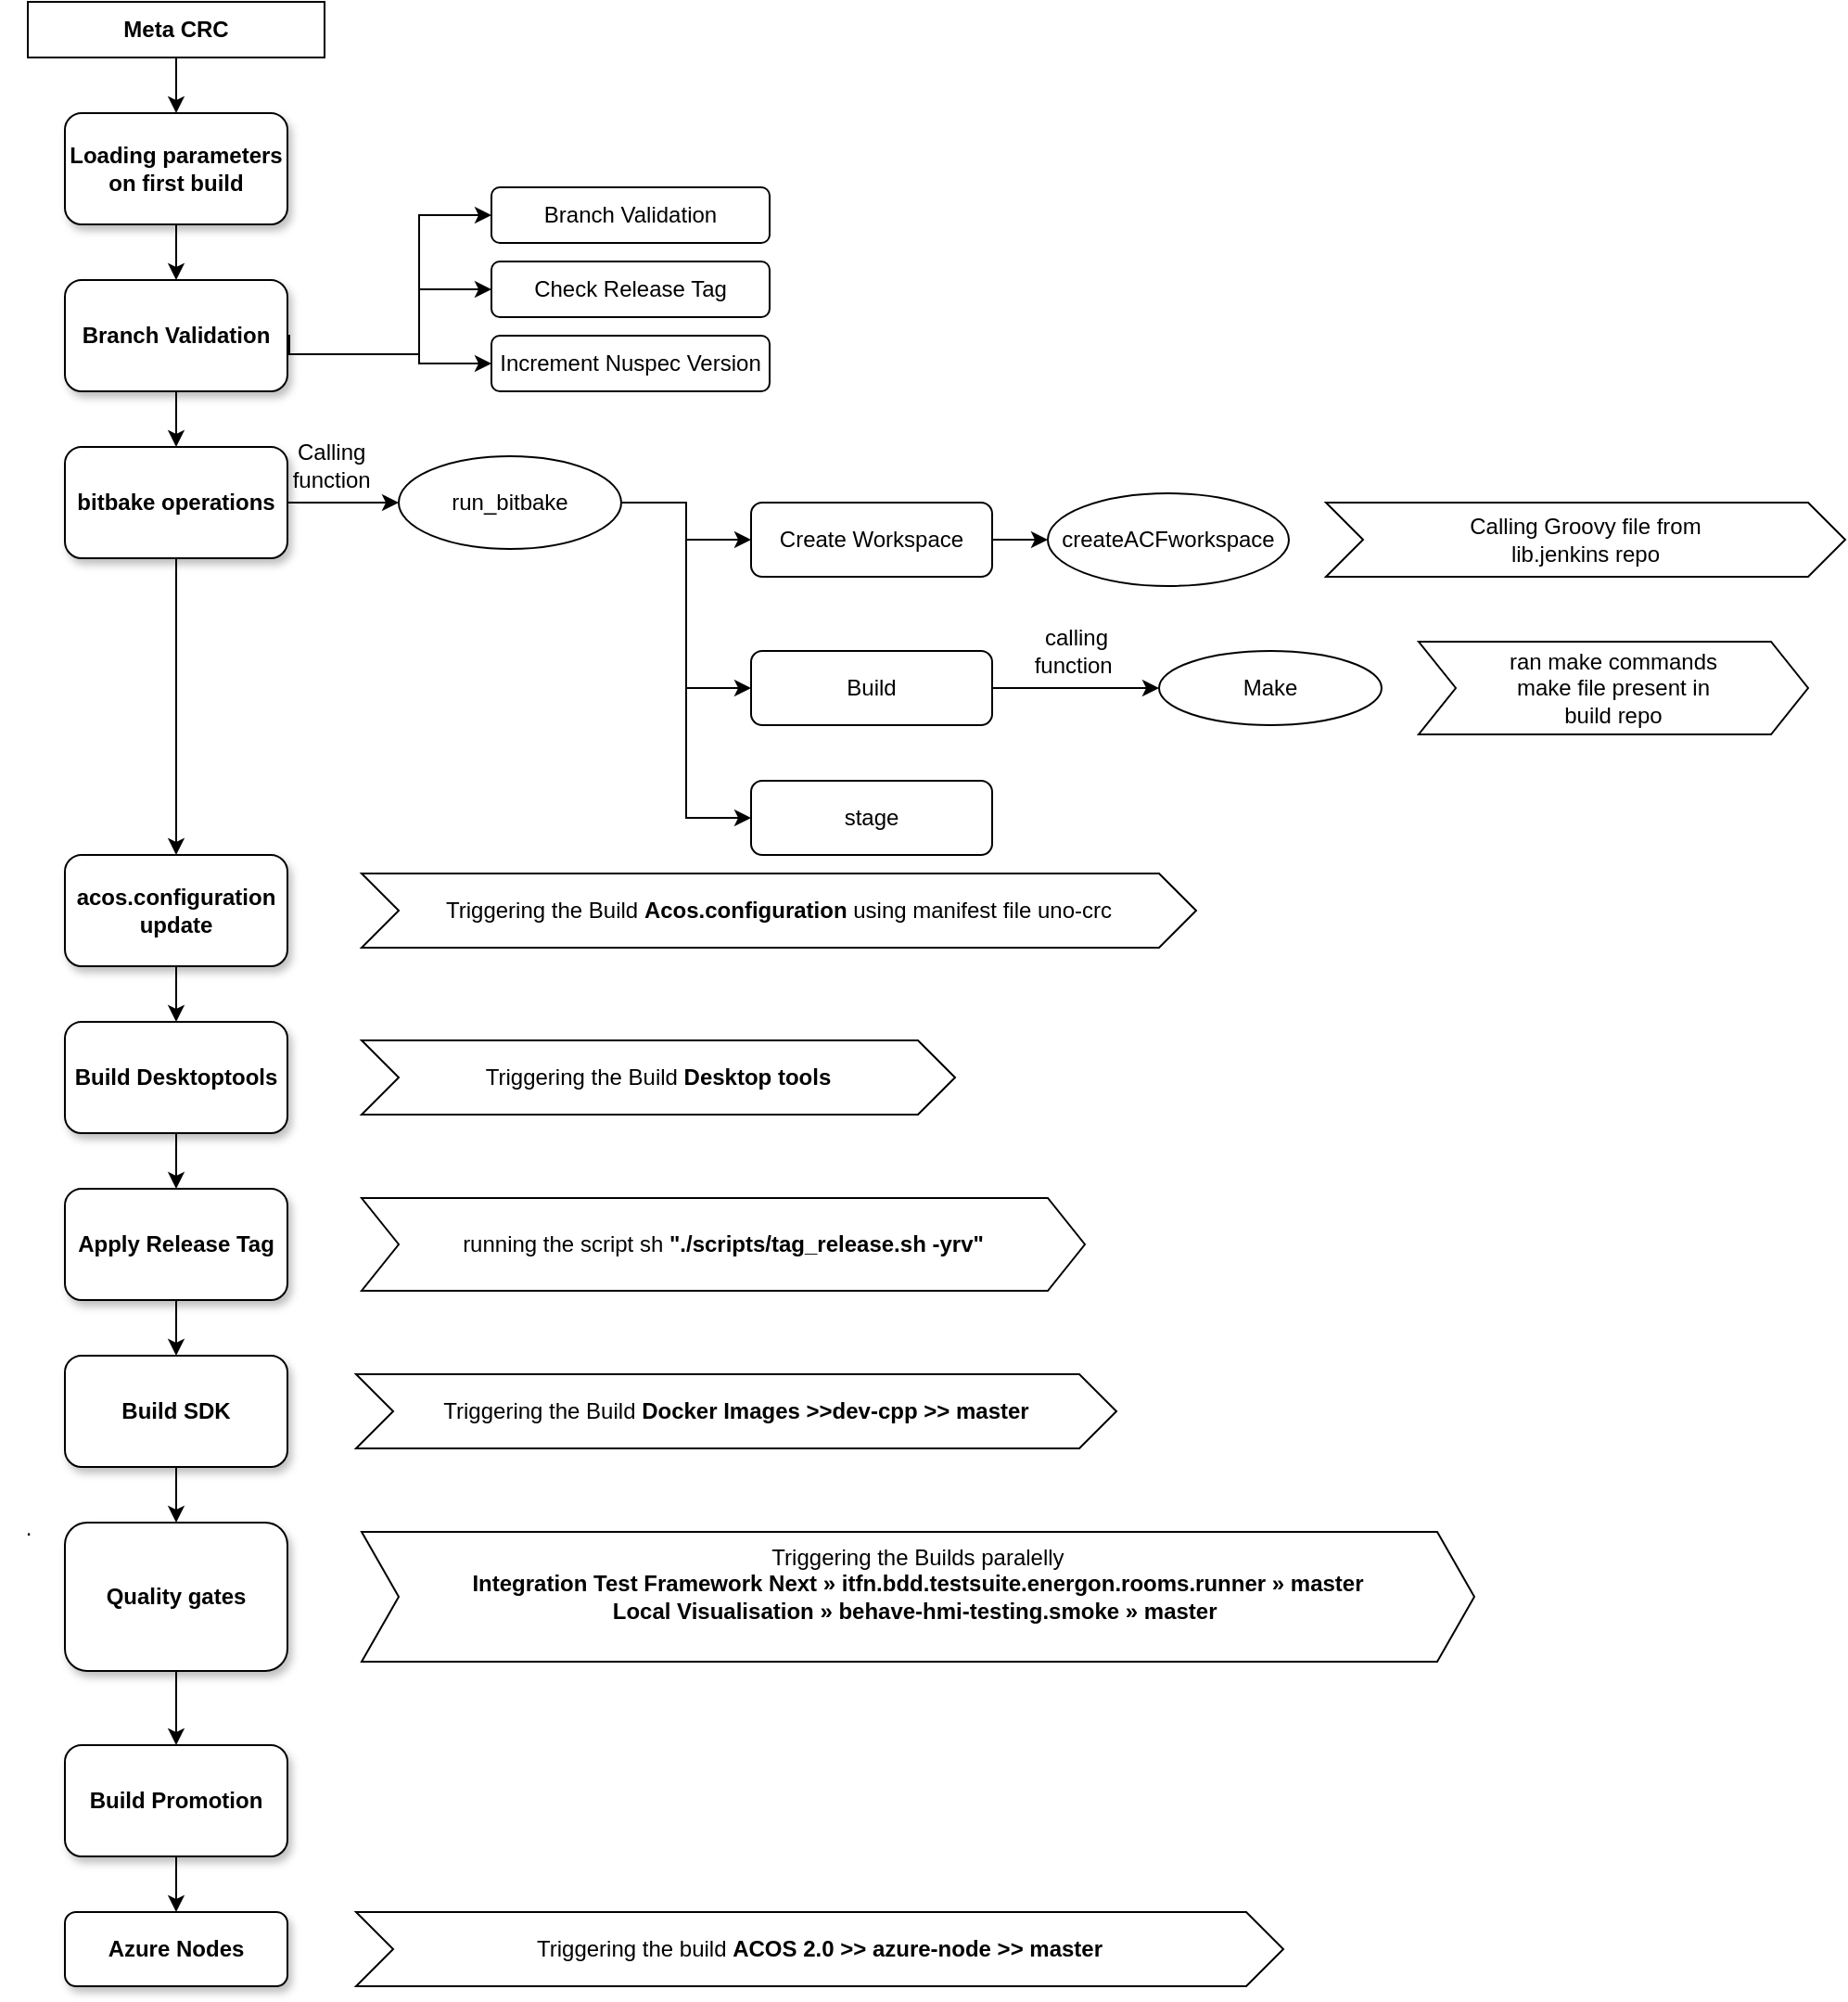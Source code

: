 <mxfile version="24.6.4" type="github">
  <diagram name="Page-1" id="8J8CI9a2RkK4PR5-pnM1">
    <mxGraphModel dx="2140" dy="470" grid="1" gridSize="10" guides="1" tooltips="1" connect="1" arrows="1" fold="1" page="1" pageScale="1" pageWidth="850" pageHeight="1100" math="0" shadow="0">
      <root>
        <mxCell id="0" />
        <mxCell id="1" parent="0" />
        <mxCell id="qxKDzWrQgZj0N8IZbKUJ-59" value="" style="edgeStyle=orthogonalEdgeStyle;rounded=0;orthogonalLoop=1;jettySize=auto;html=1;" parent="1" source="qxKDzWrQgZj0N8IZbKUJ-1" target="qxKDzWrQgZj0N8IZbKUJ-2" edge="1">
          <mxGeometry relative="1" as="geometry" />
        </mxCell>
        <mxCell id="qxKDzWrQgZj0N8IZbKUJ-1" value="Loading parameters on first build" style="rounded=1;whiteSpace=wrap;html=1;shadow=1;fontStyle=1" parent="1" vertex="1">
          <mxGeometry x="30" y="190" width="120" height="60" as="geometry" />
        </mxCell>
        <mxCell id="qxKDzWrQgZj0N8IZbKUJ-60" value="" style="edgeStyle=orthogonalEdgeStyle;rounded=0;orthogonalLoop=1;jettySize=auto;html=1;" parent="1" source="qxKDzWrQgZj0N8IZbKUJ-2" target="qxKDzWrQgZj0N8IZbKUJ-3" edge="1">
          <mxGeometry relative="1" as="geometry" />
        </mxCell>
        <mxCell id="qxKDzWrQgZj0N8IZbKUJ-2" value="&lt;b&gt;Branch Validation&lt;/b&gt;" style="rounded=1;whiteSpace=wrap;html=1;shadow=1;" parent="1" vertex="1">
          <mxGeometry x="30" y="280" width="120" height="60" as="geometry" />
        </mxCell>
        <mxCell id="qxKDzWrQgZj0N8IZbKUJ-8" style="edgeStyle=orthogonalEdgeStyle;rounded=0;orthogonalLoop=1;jettySize=auto;html=1;exitX=1;exitY=0.5;exitDx=0;exitDy=0;entryX=0;entryY=0.5;entryDx=0;entryDy=0;" parent="1" source="qxKDzWrQgZj0N8IZbKUJ-3" target="qxKDzWrQgZj0N8IZbKUJ-5" edge="1">
          <mxGeometry relative="1" as="geometry" />
        </mxCell>
        <mxCell id="qxKDzWrQgZj0N8IZbKUJ-3" value="&lt;b&gt;bitbake operations&lt;/b&gt;" style="rounded=1;whiteSpace=wrap;html=1;shadow=1;" parent="1" vertex="1">
          <mxGeometry x="30" y="370" width="120" height="60" as="geometry" />
        </mxCell>
        <mxCell id="qxKDzWrQgZj0N8IZbKUJ-22" style="edgeStyle=orthogonalEdgeStyle;rounded=0;orthogonalLoop=1;jettySize=auto;html=1;exitX=1;exitY=0.5;exitDx=0;exitDy=0;entryX=0;entryY=0.5;entryDx=0;entryDy=0;" parent="1" source="qxKDzWrQgZj0N8IZbKUJ-5" target="qxKDzWrQgZj0N8IZbKUJ-10" edge="1">
          <mxGeometry relative="1" as="geometry" />
        </mxCell>
        <mxCell id="qxKDzWrQgZj0N8IZbKUJ-24" style="edgeStyle=orthogonalEdgeStyle;rounded=0;orthogonalLoop=1;jettySize=auto;html=1;exitX=1;exitY=0.5;exitDx=0;exitDy=0;entryX=0;entryY=0.5;entryDx=0;entryDy=0;" parent="1" source="qxKDzWrQgZj0N8IZbKUJ-5" target="qxKDzWrQgZj0N8IZbKUJ-11" edge="1">
          <mxGeometry relative="1" as="geometry" />
        </mxCell>
        <mxCell id="qxKDzWrQgZj0N8IZbKUJ-33" style="edgeStyle=orthogonalEdgeStyle;rounded=0;orthogonalLoop=1;jettySize=auto;html=1;exitX=1;exitY=0.5;exitDx=0;exitDy=0;entryX=0;entryY=0.5;entryDx=0;entryDy=0;" parent="1" source="qxKDzWrQgZj0N8IZbKUJ-5" target="qxKDzWrQgZj0N8IZbKUJ-25" edge="1">
          <mxGeometry relative="1" as="geometry" />
        </mxCell>
        <mxCell id="qxKDzWrQgZj0N8IZbKUJ-5" value="run_bitbake" style="ellipse;whiteSpace=wrap;html=1;" parent="1" vertex="1">
          <mxGeometry x="210" y="375" width="120" height="50" as="geometry" />
        </mxCell>
        <mxCell id="qxKDzWrQgZj0N8IZbKUJ-9" value="Calling&amp;nbsp;&lt;br&gt;function&amp;nbsp;" style="text;html=1;align=center;verticalAlign=middle;resizable=0;points=[];autosize=1;strokeColor=none;fillColor=none;" parent="1" vertex="1">
          <mxGeometry x="140" y="360" width="70" height="40" as="geometry" />
        </mxCell>
        <mxCell id="2aUiwVNK7H2atm20lD8y-3" value="" style="edgeStyle=orthogonalEdgeStyle;rounded=0;orthogonalLoop=1;jettySize=auto;html=1;" parent="1" source="qxKDzWrQgZj0N8IZbKUJ-10" target="qxKDzWrQgZj0N8IZbKUJ-12" edge="1">
          <mxGeometry relative="1" as="geometry" />
        </mxCell>
        <mxCell id="qxKDzWrQgZj0N8IZbKUJ-10" value="Create Workspace" style="rounded=1;whiteSpace=wrap;html=1;" parent="1" vertex="1">
          <mxGeometry x="400" y="400" width="130" height="40" as="geometry" />
        </mxCell>
        <mxCell id="qxKDzWrQgZj0N8IZbKUJ-28" style="edgeStyle=orthogonalEdgeStyle;rounded=0;orthogonalLoop=1;jettySize=auto;html=1;exitX=1;exitY=0.5;exitDx=0;exitDy=0;entryX=0;entryY=0.5;entryDx=0;entryDy=0;" parent="1" source="qxKDzWrQgZj0N8IZbKUJ-11" target="qxKDzWrQgZj0N8IZbKUJ-26" edge="1">
          <mxGeometry relative="1" as="geometry" />
        </mxCell>
        <mxCell id="qxKDzWrQgZj0N8IZbKUJ-11" value="Build" style="rounded=1;whiteSpace=wrap;html=1;" parent="1" vertex="1">
          <mxGeometry x="400" y="480" width="130" height="40" as="geometry" />
        </mxCell>
        <mxCell id="qxKDzWrQgZj0N8IZbKUJ-12" value="createACFworkspace" style="ellipse;whiteSpace=wrap;html=1;fontStyle=0" parent="1" vertex="1">
          <mxGeometry x="560" y="395" width="130" height="50" as="geometry" />
        </mxCell>
        <mxCell id="qxKDzWrQgZj0N8IZbKUJ-18" value="Calling Groovy file from &lt;br/&gt;lib.jenkins repo&lt;div style=&quot;display:none&quot; id=&quot;SDCloudData&quot;&gt;&lt;/div&gt;" style="shape=step;perimeter=stepPerimeter;whiteSpace=wrap;html=1;fixedSize=1;" parent="1" vertex="1">
          <mxGeometry x="710" y="400" width="280" height="40" as="geometry" />
        </mxCell>
        <mxCell id="qxKDzWrQgZj0N8IZbKUJ-25" value="stage" style="rounded=1;whiteSpace=wrap;html=1;" parent="1" vertex="1">
          <mxGeometry x="400" y="550" width="130" height="40" as="geometry" />
        </mxCell>
        <mxCell id="qxKDzWrQgZj0N8IZbKUJ-26" value="Make" style="ellipse;whiteSpace=wrap;html=1;" parent="1" vertex="1">
          <mxGeometry x="620" y="480" width="120" height="40" as="geometry" />
        </mxCell>
        <mxCell id="qxKDzWrQgZj0N8IZbKUJ-29" value="calling&lt;br&gt;function&amp;nbsp;" style="text;html=1;align=center;verticalAlign=middle;resizable=0;points=[];autosize=1;strokeColor=none;fillColor=none;" parent="1" vertex="1">
          <mxGeometry x="540" y="460" width="70" height="40" as="geometry" />
        </mxCell>
        <mxCell id="qxKDzWrQgZj0N8IZbKUJ-30" value="ran make commands &lt;br/&gt;make file present in &lt;br/&gt;build repo&lt;div style=&quot;display:none&quot; id=&quot;SDCloudData&quot;&gt;&lt;/div&gt;" style="shape=step;perimeter=stepPerimeter;whiteSpace=wrap;html=1;fixedSize=1;" parent="1" vertex="1">
          <mxGeometry x="760" y="475" width="210" height="50" as="geometry" />
        </mxCell>
        <mxCell id="qxKDzWrQgZj0N8IZbKUJ-63" value="" style="edgeStyle=orthogonalEdgeStyle;rounded=0;orthogonalLoop=1;jettySize=auto;html=1;" parent="1" source="qxKDzWrQgZj0N8IZbKUJ-34" target="qxKDzWrQgZj0N8IZbKUJ-36" edge="1">
          <mxGeometry relative="1" as="geometry" />
        </mxCell>
        <mxCell id="qxKDzWrQgZj0N8IZbKUJ-34" value="&lt;b&gt;acos.configuration update&lt;/b&gt;" style="rounded=1;whiteSpace=wrap;html=1;shadow=1;" parent="1" vertex="1">
          <mxGeometry x="30" y="590" width="120" height="60" as="geometry" />
        </mxCell>
        <mxCell id="qxKDzWrQgZj0N8IZbKUJ-35" value="Triggering the Build &lt;b&gt;Acos.configuration&lt;/b&gt; using manifest file uno-crc&lt;div style=&quot;display:none&quot; id=&quot;SDCloudData&quot;&gt;&lt;/div&gt;" style="shape=step;perimeter=stepPerimeter;whiteSpace=wrap;html=1;fixedSize=1;" parent="1" vertex="1">
          <mxGeometry x="190" y="600" width="450" height="40" as="geometry" />
        </mxCell>
        <mxCell id="qxKDzWrQgZj0N8IZbKUJ-65" value="" style="edgeStyle=orthogonalEdgeStyle;rounded=0;orthogonalLoop=1;jettySize=auto;html=1;" parent="1" source="qxKDzWrQgZj0N8IZbKUJ-36" target="qxKDzWrQgZj0N8IZbKUJ-38" edge="1">
          <mxGeometry relative="1" as="geometry" />
        </mxCell>
        <mxCell id="qxKDzWrQgZj0N8IZbKUJ-36" value="&lt;b&gt;Build Desktoptools&lt;/b&gt;" style="rounded=1;whiteSpace=wrap;html=1;shadow=1;" parent="1" vertex="1">
          <mxGeometry x="30" y="680" width="120" height="60" as="geometry" />
        </mxCell>
        <mxCell id="qxKDzWrQgZj0N8IZbKUJ-37" value="Triggering the Build &lt;b&gt;Desktop tools&lt;/b&gt;&lt;div style=&quot;display:none&quot; id=&quot;SDCloudData&quot;&gt;&lt;/div&gt;" style="shape=step;perimeter=stepPerimeter;whiteSpace=wrap;html=1;fixedSize=1;" parent="1" vertex="1">
          <mxGeometry x="190" y="690" width="320" height="40" as="geometry" />
        </mxCell>
        <mxCell id="qxKDzWrQgZj0N8IZbKUJ-66" value="" style="edgeStyle=orthogonalEdgeStyle;rounded=0;orthogonalLoop=1;jettySize=auto;html=1;" parent="1" source="qxKDzWrQgZj0N8IZbKUJ-38" target="qxKDzWrQgZj0N8IZbKUJ-39" edge="1">
          <mxGeometry relative="1" as="geometry" />
        </mxCell>
        <mxCell id="qxKDzWrQgZj0N8IZbKUJ-38" value="&lt;b&gt;Apply Release Tag&lt;/b&gt;" style="rounded=1;whiteSpace=wrap;html=1;shadow=1;" parent="1" vertex="1">
          <mxGeometry x="30" y="770" width="120" height="60" as="geometry" />
        </mxCell>
        <mxCell id="qxKDzWrQgZj0N8IZbKUJ-67" value="" style="edgeStyle=orthogonalEdgeStyle;rounded=0;orthogonalLoop=1;jettySize=auto;html=1;" parent="1" source="qxKDzWrQgZj0N8IZbKUJ-39" target="qxKDzWrQgZj0N8IZbKUJ-41" edge="1">
          <mxGeometry relative="1" as="geometry" />
        </mxCell>
        <mxCell id="qxKDzWrQgZj0N8IZbKUJ-39" value="&lt;b&gt;Build SDK&lt;/b&gt;" style="rounded=1;whiteSpace=wrap;html=1;shadow=1;" parent="1" vertex="1">
          <mxGeometry x="30" y="860" width="120" height="60" as="geometry" />
        </mxCell>
        <mxCell id="qxKDzWrQgZj0N8IZbKUJ-40" value="Triggering the Build &lt;b&gt;Docker Images &amp;gt;&amp;gt;dev-cpp &amp;gt;&amp;gt; master&lt;/b&gt;&lt;br&gt;&lt;div style=&quot;display:none&quot; id=&quot;SDCloudData&quot;&gt;&lt;/div&gt;" style="shape=step;perimeter=stepPerimeter;whiteSpace=wrap;html=1;fixedSize=1;" parent="1" vertex="1">
          <mxGeometry x="187" y="870" width="410" height="40" as="geometry" />
        </mxCell>
        <mxCell id="qxKDzWrQgZj0N8IZbKUJ-68" value="" style="edgeStyle=orthogonalEdgeStyle;rounded=0;orthogonalLoop=1;jettySize=auto;html=1;" parent="1" source="qxKDzWrQgZj0N8IZbKUJ-41" target="qxKDzWrQgZj0N8IZbKUJ-43" edge="1">
          <mxGeometry relative="1" as="geometry" />
        </mxCell>
        <mxCell id="qxKDzWrQgZj0N8IZbKUJ-41" value="&lt;b&gt;Quality gates&lt;/b&gt;" style="rounded=1;whiteSpace=wrap;html=1;shadow=1;" parent="1" vertex="1">
          <mxGeometry x="30" y="950" width="120" height="80" as="geometry" />
        </mxCell>
        <mxCell id="qxKDzWrQgZj0N8IZbKUJ-42" value="Triggering the Builds paralelly&lt;br&gt;&lt;b&gt;Integration Test Framework Next » itfn.bdd.testsuite.energon.rooms.runner » master&lt;/b&gt;&lt;br&gt;&lt;b&gt;Local Visualisation » behave-hmi-testing.smoke » master&amp;nbsp;&lt;br&gt;&lt;/b&gt;&lt;br&gt;&lt;div style=&quot;display:none&quot; id=&quot;SDCloudData&quot;&gt;&lt;/div&gt;" style="shape=step;perimeter=stepPerimeter;whiteSpace=wrap;html=1;fixedSize=1;" parent="1" vertex="1">
          <mxGeometry x="190" y="955" width="600" height="70" as="geometry" />
        </mxCell>
        <mxCell id="qxKDzWrQgZj0N8IZbKUJ-72" value="" style="edgeStyle=orthogonalEdgeStyle;rounded=0;orthogonalLoop=1;jettySize=auto;html=1;" parent="1" source="qxKDzWrQgZj0N8IZbKUJ-43" target="qxKDzWrQgZj0N8IZbKUJ-44" edge="1">
          <mxGeometry relative="1" as="geometry" />
        </mxCell>
        <mxCell id="qxKDzWrQgZj0N8IZbKUJ-43" value="&lt;b&gt;Build Promotion&lt;/b&gt;" style="rounded=1;whiteSpace=wrap;html=1;shadow=1;" parent="1" vertex="1">
          <mxGeometry x="30" y="1070" width="120" height="60" as="geometry" />
        </mxCell>
        <mxCell id="qxKDzWrQgZj0N8IZbKUJ-44" value="&lt;b&gt;Azure Nodes&lt;/b&gt;" style="rounded=1;whiteSpace=wrap;html=1;shadow=1;" parent="1" vertex="1">
          <mxGeometry x="30" y="1160" width="120" height="40" as="geometry" />
        </mxCell>
        <mxCell id="qxKDzWrQgZj0N8IZbKUJ-58" value="" style="edgeStyle=orthogonalEdgeStyle;rounded=0;orthogonalLoop=1;jettySize=auto;html=1;" parent="1" source="qxKDzWrQgZj0N8IZbKUJ-46" target="qxKDzWrQgZj0N8IZbKUJ-1" edge="1">
          <mxGeometry relative="1" as="geometry" />
        </mxCell>
        <mxCell id="qxKDzWrQgZj0N8IZbKUJ-46" value="&lt;b&gt;Meta CRC&lt;/b&gt;" style="whiteSpace=wrap;html=1;" parent="1" vertex="1">
          <mxGeometry x="10" y="130" width="160" height="30" as="geometry" />
        </mxCell>
        <mxCell id="qxKDzWrQgZj0N8IZbKUJ-62" value="" style="endArrow=classic;html=1;rounded=0;entryX=0.5;entryY=0;entryDx=0;entryDy=0;exitX=0.5;exitY=1;exitDx=0;exitDy=0;" parent="1" source="qxKDzWrQgZj0N8IZbKUJ-3" target="qxKDzWrQgZj0N8IZbKUJ-34" edge="1">
          <mxGeometry width="50" height="50" relative="1" as="geometry">
            <mxPoint x="100" y="470" as="sourcePoint" />
            <mxPoint x="100" y="490" as="targetPoint" />
          </mxGeometry>
        </mxCell>
        <mxCell id="qxKDzWrQgZj0N8IZbKUJ-73" value="." style="text;html=1;align=center;verticalAlign=middle;resizable=0;points=[];autosize=1;strokeColor=none;fillColor=none;" parent="1" vertex="1">
          <mxGeometry x="-5" y="938" width="30" height="30" as="geometry" />
        </mxCell>
        <mxCell id="qxKDzWrQgZj0N8IZbKUJ-75" value="Triggering the build &lt;b&gt;ACOS 2.0 &amp;gt;&amp;gt; azure-node &amp;gt;&amp;gt; master&lt;/b&gt;" style="shape=step;perimeter=stepPerimeter;whiteSpace=wrap;html=1;fixedSize=1;" parent="1" vertex="1">
          <mxGeometry x="187" y="1160" width="500" height="40" as="geometry" />
        </mxCell>
        <mxCell id="2aUiwVNK7H2atm20lD8y-4" value="Branch Validation" style="rounded=1;whiteSpace=wrap;html=1;" parent="1" vertex="1">
          <mxGeometry x="260" y="230" width="150" height="30" as="geometry" />
        </mxCell>
        <mxCell id="2aUiwVNK7H2atm20lD8y-5" value="Check Release Tag" style="rounded=1;whiteSpace=wrap;html=1;" parent="1" vertex="1">
          <mxGeometry x="260" y="270" width="150" height="30" as="geometry" />
        </mxCell>
        <mxCell id="2aUiwVNK7H2atm20lD8y-6" value="Increment Nuspec Version" style="rounded=1;whiteSpace=wrap;html=1;" parent="1" vertex="1">
          <mxGeometry x="260" y="310" width="150" height="30" as="geometry" />
        </mxCell>
        <mxCell id="2aUiwVNK7H2atm20lD8y-16" style="edgeStyle=orthogonalEdgeStyle;rounded=0;orthogonalLoop=1;jettySize=auto;html=1;exitX=1;exitY=0.5;exitDx=0;exitDy=0;entryX=0;entryY=0.5;entryDx=0;entryDy=0;" parent="1" target="2aUiwVNK7H2atm20lD8y-4" edge="1">
          <mxGeometry relative="1" as="geometry">
            <mxPoint x="150" y="310" as="sourcePoint" />
            <mxPoint x="220" y="330" as="targetPoint" />
            <Array as="points">
              <mxPoint x="150" y="311" />
              <mxPoint x="151" y="311" />
              <mxPoint x="151" y="320" />
              <mxPoint x="221" y="320" />
              <mxPoint x="221" y="245" />
            </Array>
          </mxGeometry>
        </mxCell>
        <mxCell id="2aUiwVNK7H2atm20lD8y-18" style="edgeStyle=orthogonalEdgeStyle;rounded=0;orthogonalLoop=1;jettySize=auto;html=1;entryX=0;entryY=0.5;entryDx=0;entryDy=0;" parent="1" edge="1">
          <mxGeometry relative="1" as="geometry">
            <mxPoint x="150" y="320" as="sourcePoint" />
            <mxPoint x="260" y="285" as="targetPoint" />
            <Array as="points">
              <mxPoint x="150" y="320" />
              <mxPoint x="221" y="320" />
              <mxPoint x="221" y="285" />
            </Array>
          </mxGeometry>
        </mxCell>
        <mxCell id="2aUiwVNK7H2atm20lD8y-19" style="edgeStyle=orthogonalEdgeStyle;rounded=0;orthogonalLoop=1;jettySize=auto;html=1;entryX=0;entryY=0.5;entryDx=0;entryDy=0;" parent="1" edge="1">
          <mxGeometry relative="1" as="geometry">
            <mxPoint x="151" y="320" as="sourcePoint" />
            <mxPoint x="260" y="325" as="targetPoint" />
            <Array as="points">
              <mxPoint x="150" y="310" />
              <mxPoint x="151" y="310" />
              <mxPoint x="151" y="320" />
              <mxPoint x="221" y="320" />
              <mxPoint x="221" y="325" />
            </Array>
          </mxGeometry>
        </mxCell>
        <UserObject label="running the script&amp;nbsp;sh &lt;b&gt;&quot;./scripts/tag_release.sh -yrv&quot;&lt;/b&gt;" id="kJXKEqrPP4EzpfZiPOEI-1">
          <mxCell style="shape=step;perimeter=stepPerimeter;whiteSpace=wrap;html=1;fixedSize=1;" vertex="1" parent="1">
            <mxGeometry x="190" y="775" width="390" height="50" as="geometry" />
          </mxCell>
        </UserObject>
      </root>
    </mxGraphModel>
  </diagram>
</mxfile>

